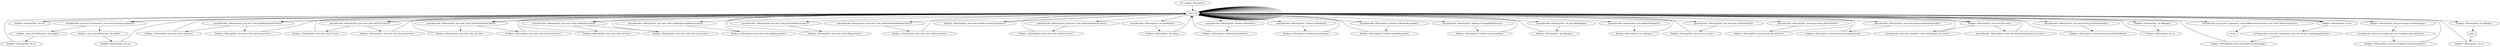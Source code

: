 digraph "" {
    "r0 := @this: MovingText"
    "load.r r0"
    "r0 := @this: MovingText"->"load.r r0";
    "load.r r0"->"load.r r0";
    "virtualinvoke <java.awt.Component: java.awt.Dimension getSize()>"
    "load.r r0"->"virtualinvoke <java.awt.Component: java.awt.Dimension getSize()>";
    "fieldget <java.awt.Dimension: int width>"
    "virtualinvoke <java.awt.Component: java.awt.Dimension getSize()>"->"fieldget <java.awt.Dimension: int width>";
    "fieldput <MovingText: int w>"
    "fieldget <java.awt.Dimension: int width>"->"fieldput <MovingText: int w>";
    "fieldput <MovingText: int w>"->"load.r r0";
    "load.r r0"->"load.r r0";
    "load.r r0"->"virtualinvoke <java.awt.Component: java.awt.Dimension getSize()>";
    "fieldget <java.awt.Dimension: int height>"
    "virtualinvoke <java.awt.Component: java.awt.Dimension getSize()>"->"fieldget <java.awt.Dimension: int height>";
    "fieldput <MovingText: int h>"
    "fieldget <java.awt.Dimension: int height>"->"fieldput <MovingText: int h>";
    "fieldput <MovingText: int h>"->"load.r r0";
    "load.r r0"->"load.r r0";
    "load.r r0"->"load.r r0";
    "fieldget <MovingText: int w>"
    "load.r r0"->"fieldget <MovingText: int w>";
    "fieldget <MovingText: int w>"->"load.r r0";
    "fieldget <MovingText: int h>"
    "load.r r0"->"fieldget <MovingText: int h>";
    "virtualinvoke <java.awt.Component: java.awt.Image createImage(int,int)>"
    "fieldget <MovingText: int h>"->"virtualinvoke <java.awt.Component: java.awt.Image createImage(int,int)>";
    "fieldput <MovingText: java.awt.Image memoryImage>"
    "virtualinvoke <java.awt.Component: java.awt.Image createImage(int,int)>"->"fieldput <MovingText: java.awt.Image memoryImage>";
    "fieldput <MovingText: java.awt.Image memoryImage>"->"load.r r0";
    "load.r r0"->"load.r r0";
    "fieldget <MovingText: java.awt.Image memoryImage>"
    "load.r r0"->"fieldget <MovingText: java.awt.Image memoryImage>";
    "virtualinvoke <java.awt.Image: java.awt.Graphics getGraphics()>"
    "fieldget <MovingText: java.awt.Image memoryImage>"->"virtualinvoke <java.awt.Image: java.awt.Graphics getGraphics()>";
    "fieldput <MovingText: java.awt.Graphics memoryGraphics>"
    "virtualinvoke <java.awt.Image: java.awt.Graphics getGraphics()>"->"fieldput <MovingText: java.awt.Graphics memoryGraphics>";
    "fieldput <MovingText: java.awt.Graphics memoryGraphics>"->"load.r r0";
    "load.r r0"->"load.r r0";
    "specialinvoke <MovingText: java.awt.Color getBackgroundColor()>"
    "load.r r0"->"specialinvoke <MovingText: java.awt.Color getBackgroundColor()>";
    "fieldput <MovingText: java.awt.Color bgColor>"
    "specialinvoke <MovingText: java.awt.Color getBackgroundColor()>"->"fieldput <MovingText: java.awt.Color bgColor>";
    "fieldput <MovingText: java.awt.Color bgColor>"->"load.r r0";
    "load.r r0"->"load.r r0";
    "specialinvoke <MovingText: java.awt.Color getFontColor()>"
    "load.r r0"->"specialinvoke <MovingText: java.awt.Color getFontColor()>";
    "fieldput <MovingText: java.awt.Color fColor>"
    "specialinvoke <MovingText: java.awt.Color getFontColor()>"->"fieldput <MovingText: java.awt.Color fColor>";
    "fieldput <MovingText: java.awt.Color fColor>"->"load.r r0";
    "load.r r0"->"load.r r0";
    "specialinvoke <MovingText: java.awt.Color getFontShadowColor()>"
    "load.r r0"->"specialinvoke <MovingText: java.awt.Color getFontShadowColor()>";
    "fieldput <MovingText: java.awt.Color shColor>"
    "specialinvoke <MovingText: java.awt.Color getFontShadowColor()>"->"fieldput <MovingText: java.awt.Color shColor>";
    "fieldput <MovingText: java.awt.Color shColor>"->"load.r r0";
    "load.r r0"->"load.r r0";
    "specialinvoke <MovingText: java.awt.Color getBorderColor()>"
    "load.r r0"->"specialinvoke <MovingText: java.awt.Color getBorderColor()>";
    "fieldput <MovingText: java.awt.Color brColor>"
    "specialinvoke <MovingText: java.awt.Color getBorderColor()>"->"fieldput <MovingText: java.awt.Color brColor>";
    "fieldput <MovingText: java.awt.Color brColor>"->"load.r r0";
    "load.r r0"->"load.r r0";
    "load.r r0"->"specialinvoke <MovingText: java.awt.Color getBackgroundColor()>";
    "fieldput <MovingText: java.awt.Color bgCurrentColor>"
    "specialinvoke <MovingText: java.awt.Color getBackgroundColor()>"->"fieldput <MovingText: java.awt.Color bgCurrentColor>";
    "fieldput <MovingText: java.awt.Color bgCurrentColor>"->"load.r r0";
    "load.r r0"->"load.r r0";
    "load.r r0"->"specialinvoke <MovingText: java.awt.Color getFontColor()>";
    "fieldput <MovingText: java.awt.Color fCurrentColor>"
    "specialinvoke <MovingText: java.awt.Color getFontColor()>"->"fieldput <MovingText: java.awt.Color fCurrentColor>";
    "fieldput <MovingText: java.awt.Color fCurrentColor>"->"load.r r0";
    "load.r r0"->"load.r r0";
    "load.r r0"->"specialinvoke <MovingText: java.awt.Color getFontShadowColor()>";
    "fieldput <MovingText: java.awt.Color shCurrentColor>"
    "specialinvoke <MovingText: java.awt.Color getFontShadowColor()>"->"fieldput <MovingText: java.awt.Color shCurrentColor>";
    "fieldput <MovingText: java.awt.Color shCurrentColor>"->"load.r r0";
    "load.r r0"->"load.r r0";
    "load.r r0"->"specialinvoke <MovingText: java.awt.Color getBorderColor()>";
    "fieldput <MovingText: java.awt.Color brCurrentColor>"
    "specialinvoke <MovingText: java.awt.Color getBorderColor()>"->"fieldput <MovingText: java.awt.Color brCurrentColor>";
    "fieldput <MovingText: java.awt.Color brCurrentColor>"->"load.r r0";
    "load.r r0"->"load.r r0";
    "specialinvoke <MovingText: java.awt.Color getBackgroundMouseColor()>"
    "load.r r0"->"specialinvoke <MovingText: java.awt.Color getBackgroundMouseColor()>";
    "fieldput <MovingText: java.awt.Color bgMouseColor>"
    "specialinvoke <MovingText: java.awt.Color getBackgroundMouseColor()>"->"fieldput <MovingText: java.awt.Color bgMouseColor>";
    "fieldput <MovingText: java.awt.Color bgMouseColor>"->"load.r r0";
    "load.r r0"->"load.r r0";
    "specialinvoke <MovingText: java.awt.Color getFontMouseColor()>"
    "load.r r0"->"specialinvoke <MovingText: java.awt.Color getFontMouseColor()>";
    "fieldput <MovingText: java.awt.Color fMouseColor>"
    "specialinvoke <MovingText: java.awt.Color getFontMouseColor()>"->"fieldput <MovingText: java.awt.Color fMouseColor>";
    "fieldput <MovingText: java.awt.Color fMouseColor>"->"load.r r0";
    "load.r r0"->"load.r r0";
    "specialinvoke <MovingText: java.awt.Color getFontShadowMouseColor()>"
    "load.r r0"->"specialinvoke <MovingText: java.awt.Color getFontShadowMouseColor()>";
    "fieldput <MovingText: java.awt.Color shMouseColor>"
    "specialinvoke <MovingText: java.awt.Color getFontShadowMouseColor()>"->"fieldput <MovingText: java.awt.Color shMouseColor>";
    "fieldput <MovingText: java.awt.Color shMouseColor>"->"load.r r0";
    "load.r r0"->"load.r r0";
    "specialinvoke <MovingText: java.awt.Color getBorderMouseColor()>"
    "load.r r0"->"specialinvoke <MovingText: java.awt.Color getBorderMouseColor()>";
    "fieldput <MovingText: java.awt.Color brMouseColor>"
    "specialinvoke <MovingText: java.awt.Color getBorderMouseColor()>"->"fieldput <MovingText: java.awt.Color brMouseColor>";
    "fieldput <MovingText: java.awt.Color brMouseColor>"->"load.r r0";
    "load.r r0"->"load.r r0";
    "specialinvoke <MovingText: int getDelay()>"
    "load.r r0"->"specialinvoke <MovingText: int getDelay()>";
    "fieldput <MovingText: int delay>"
    "specialinvoke <MovingText: int getDelay()>"->"fieldput <MovingText: int delay>";
    "fieldput <MovingText: int delay>"->"load.r r0";
    "load.r r0"->"load.r r0";
    "specialinvoke <MovingText: boolean isBorder()>"
    "load.r r0"->"specialinvoke <MovingText: boolean isBorder()>";
    "fieldput <MovingText: boolean drawBorder>"
    "specialinvoke <MovingText: boolean isBorder()>"->"fieldput <MovingText: boolean drawBorder>";
    "fieldput <MovingText: boolean drawBorder>"->"load.r r0";
    "load.r r0"->"load.r r0";
    "specialinvoke <MovingText: boolean isShadow()>"
    "load.r r0"->"specialinvoke <MovingText: boolean isShadow()>";
    "fieldput <MovingText: boolean drawShadow>"
    "specialinvoke <MovingText: boolean isShadow()>"->"fieldput <MovingText: boolean drawShadow>";
    "fieldput <MovingText: boolean drawShadow>"->"load.r r0";
    "load.r r0"->"load.r r0";
    "specialinvoke <MovingText: boolean isBorderRounded()>"
    "load.r r0"->"specialinvoke <MovingText: boolean isBorderRounded()>";
    "fieldput <MovingText: boolean borderRounded>"
    "specialinvoke <MovingText: boolean isBorderRounded()>"->"fieldput <MovingText: boolean borderRounded>";
    "fieldput <MovingText: boolean borderRounded>"->"load.r r0";
    "load.r r0"->"load.r r0";
    "specialinvoke <MovingText: boolean isStoppedByMouse()>"
    "load.r r0"->"specialinvoke <MovingText: boolean isStoppedByMouse()>";
    "fieldput <MovingText: boolean mouseOnFlag>"
    "specialinvoke <MovingText: boolean isStoppedByMouse()>"->"fieldput <MovingText: boolean mouseOnFlag>";
    "fieldput <MovingText: boolean mouseOnFlag>"->"load.r r0";
    "load.r r0"->"load.r r0";
    "specialinvoke <MovingText: int getLeftMargin()>"
    "load.r r0"->"specialinvoke <MovingText: int getLeftMargin()>";
    "fieldput <MovingText: int lMargin>"
    "specialinvoke <MovingText: int getLeftMargin()>"->"fieldput <MovingText: int lMargin>";
    "fieldput <MovingText: int lMargin>"->"load.r r0";
    "load.r r0"->"load.r r0";
    "specialinvoke <MovingText: int getRightMargin()>"
    "load.r r0"->"specialinvoke <MovingText: int getRightMargin()>";
    "fieldput <MovingText: int rMargin>"
    "specialinvoke <MovingText: int getRightMargin()>"->"fieldput <MovingText: int rMargin>";
    "fieldput <MovingText: int rMargin>"->"load.r r0";
    "load.r r0"->"load.r r0";
    "specialinvoke <MovingText: java.awt.Font getFontData()>"
    "load.r r0"->"specialinvoke <MovingText: java.awt.Font getFontData()>";
    "fieldput <MovingText: java.awt.Font font>"
    "specialinvoke <MovingText: java.awt.Font getFontData()>"->"fieldput <MovingText: java.awt.Font font>";
    "fieldput <MovingText: java.awt.Font font>"->"load.r r0";
    "load.r r0"->"load.r r0";
    "specialinvoke <MovingText: java.lang.String getUrlToGo()>"
    "load.r r0"->"specialinvoke <MovingText: java.lang.String getUrlToGo()>";
    "fieldput <MovingText: java.lang.String urlToGo>"
    "specialinvoke <MovingText: java.lang.String getUrlToGo()>"->"fieldput <MovingText: java.lang.String urlToGo>";
    "fieldput <MovingText: java.lang.String urlToGo>"->"load.r r0";
    "load.r r0"->"load.r r0";
    "specialinvoke <MovingText: java.lang.String getImageToLoad()>"
    "load.r r0"->"specialinvoke <MovingText: java.lang.String getImageToLoad()>";
    "fieldput <MovingText: java.lang.String imageToLoad>"
    "specialinvoke <MovingText: java.lang.String getImageToLoad()>"->"fieldput <MovingText: java.lang.String imageToLoad>";
    "fieldput <MovingText: java.lang.String imageToLoad>"->"load.r r0";
    "fieldget <MovingText: java.awt.Graphics memoryGraphics>"
    "load.r r0"->"fieldget <MovingText: java.awt.Graphics memoryGraphics>";
    "fieldget <MovingText: java.awt.Graphics memoryGraphics>"->"load.r r0";
    "fieldget <MovingText: java.awt.Font font>"
    "load.r r0"->"fieldget <MovingText: java.awt.Font font>";
    "virtualinvoke <java.awt.Graphics: void setFont(java.awt.Font)>"
    "fieldget <MovingText: java.awt.Font font>"->"virtualinvoke <java.awt.Graphics: void setFont(java.awt.Font)>";
    "virtualinvoke <java.awt.Graphics: void setFont(java.awt.Font)>"->"load.r r0";
    "load.r r0"->"load.r r0";
    "load.r r0"->"fieldget <MovingText: java.awt.Font font>";
    "specialinvoke <MovingText: void calculateFontSize(java.awt.Font)>"
    "fieldget <MovingText: java.awt.Font font>"->"specialinvoke <MovingText: void calculateFontSize(java.awt.Font)>";
    "specialinvoke <MovingText: void calculateFontSize(java.awt.Font)>"->"load.r r0";
    "load.r r0"->"load.r r0";
    "specialinvoke <MovingText: java.lang.String getFileToRead()>"
    "load.r r0"->"specialinvoke <MovingText: java.lang.String getFileToRead()>";
    "fieldput <MovingText: java.lang.String textFileToRead>"
    "specialinvoke <MovingText: java.lang.String getFileToRead()>"->"fieldput <MovingText: java.lang.String textFileToRead>";
    "fieldput <MovingText: java.lang.String textFileToRead>"->"load.r r0";
    "load.r r0"->"load.r r0";
    "fieldget <MovingText: int lMargin>"
    "load.r r0"->"fieldget <MovingText: int lMargin>";
    "fieldput <MovingText: int x>"
    "fieldget <MovingText: int lMargin>"->"fieldput <MovingText: int x>";
    "fieldput <MovingText: int x>"->"load.r r0";
    "load.r r0"->"load.r r0";
    "load.r r0"->"fieldget <MovingText: int h>";
    "fieldget <MovingText: int h>"->"load.r r0";
    "fieldget <MovingText: int fHeight>"
    "load.r r0"->"fieldget <MovingText: int fHeight>";
    "add.i"
    "fieldget <MovingText: int fHeight>"->"add.i";
    "fieldput <MovingText: int y>"
    "add.i"->"fieldput <MovingText: int y>";
    "fieldput <MovingText: int y>"->"load.r r0";
    "load.r r0"->"load.r r0";
    "virtualinvoke <java.awt.Component: void addMouseListener(java.awt.event.MouseListener)>"
    "load.r r0"->"virtualinvoke <java.awt.Component: void addMouseListener(java.awt.event.MouseListener)>";
    "return"
    "virtualinvoke <java.awt.Component: void addMouseListener(java.awt.event.MouseListener)>"->"return";
}
